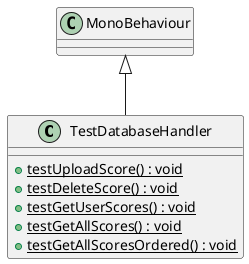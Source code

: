 @startuml
class TestDatabaseHandler {
    + {static} testUploadScore() : void
    + {static} testDeleteScore() : void
    + {static} testGetUserScores() : void
    + {static} testGetAllScores() : void
    + {static} testGetAllScoresOrdered() : void
}
MonoBehaviour <|-- TestDatabaseHandler
@enduml

